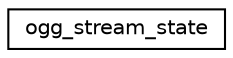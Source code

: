 digraph "Graphical Class Hierarchy"
{
 // LATEX_PDF_SIZE
  edge [fontname="Helvetica",fontsize="10",labelfontname="Helvetica",labelfontsize="10"];
  node [fontname="Helvetica",fontsize="10",shape=record];
  rankdir="LR";
  Node0 [label="ogg_stream_state",height=0.2,width=0.4,color="black", fillcolor="white", style="filled",URL="$dd/d36/structogg__stream__state.html",tooltip=" "];
}
